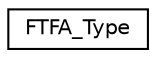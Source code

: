 digraph "Graphical Class Hierarchy"
{
 // LATEX_PDF_SIZE
  edge [fontname="Helvetica",fontsize="10",labelfontname="Helvetica",labelfontsize="10"];
  node [fontname="Helvetica",fontsize="10",shape=record];
  rankdir="LR";
  Node0 [label="FTFA_Type",height=0.2,width=0.4,color="black", fillcolor="white", style="filled",URL="$struct_f_t_f_a___type.html",tooltip=" "];
}

